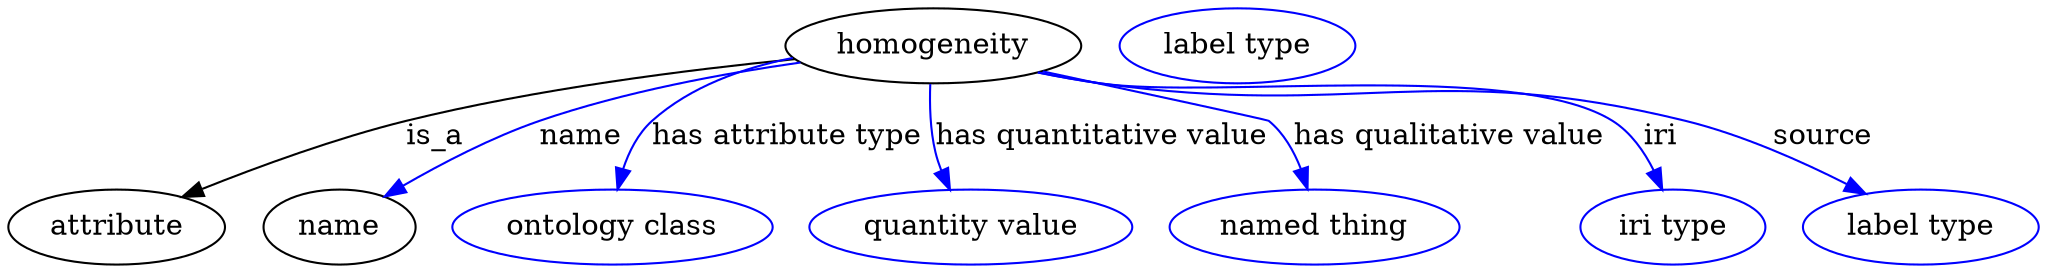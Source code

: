 digraph {
	graph [bb="0,0,973.54,123"];
	node [label="\N"];
	homogeneity	[height=0.5,
		label=homogeneity,
		pos="443,105",
		width=1.9679];
	attribute	[height=0.5,
		pos="51.995,18",
		width=1.4443];
	homogeneity -> attribute	[label=is_a,
		lp="204,61.5",
		pos="e,83.2,32.445 376.48,98.649 325.04,93.588 252.3,84.415 190,69 156.51,60.715 119.85,47.21 92.734,36.323"];
	name	[height=0.5,
		pos="158,18",
		width=1.011];
	homogeneity -> name	[color=blue,
		label=name,
		lp="274,61.5",
		pos="e,179.66,32.671 379.22,96.992 342,91.726 294.54,82.962 254,69 231.04,61.096 206.81,48.438 188.44,37.836",
		style=solid];
	"has attribute type"	[color=blue,
		height=0.5,
		label="ontology class",
		pos="289,18",
		width=2.1304];
	homogeneity -> "has attribute type"	[color=blue,
		label="has attribute type",
		lp="373,61.5",
		pos="e,291.41,36.104 375.53,99.204 351.8,94.473 326.48,85.562 308,69 301.24,62.942 296.87,54.221 294.05,45.753",
		style=solid];
	"has quantitative value"	[color=blue,
		height=0.5,
		label="quantity value",
		pos="461,18",
		width=2.1484];
	homogeneity -> "has quantitative value"	[color=blue,
		label="has quantitative value",
		lp="524,61.5",
		pos="e,450.97,35.892 441.53,86.643 441.15,76.915 441.44,64.636 444,54 444.69,51.106 445.65,48.171 446.76,45.296",
		style=solid];
	"has qualitative value"	[color=blue,
		height=0.5,
		label="named thing",
		pos="626,18",
		width=1.9318];
	homogeneity -> "has qualitative value"	[color=blue,
		label="has qualitative value",
		lp="690.5,61.5",
		pos="e,622.61,36.279 495.15,92.734 542.07,82.587 603.72,69.224 604,69 611.17,63.134 616.08,54.457 619.4,45.972",
		style=solid];
	iri	[color=blue,
		height=0.5,
		label="iri type",
		pos="798,18",
		width=1.2277];
	homogeneity -> iri	[color=blue,
		label=iri,
		lp="792,61.5",
		pos="e,792.87,35.905 492.96,92.151 502.55,90.187 512.55,88.353 522,87 576.47,79.192 722.34,98.186 769,69 777.84,63.47 784.28,54.192 788.81,\
45.12",
		style=solid];
	source	[color=blue,
		height=0.5,
		label="label type",
		pos="917,18",
		width=1.5707];
	homogeneity -> source	[color=blue,
		label=source,
		lp="870,61.5",
		pos="e,890.55,33.918 492.95,92.082 502.54,90.125 512.55,88.311 522,87 646.39,69.742 682.01,98.872 804,69 831.04,62.377 859.71,49.617 \
881.4,38.646",
		style=solid];
	attribute_name	[color=blue,
		height=0.5,
		label="label type",
		pos="588,105",
		width=1.5707];
}
